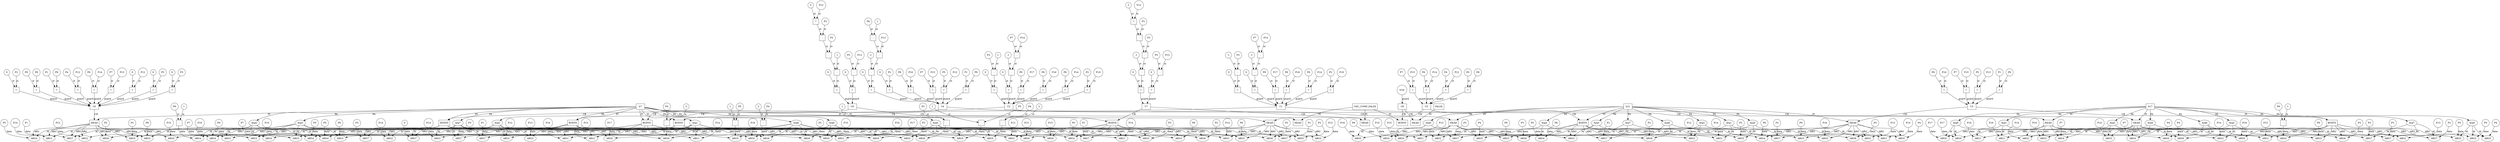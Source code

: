 // Horn Graph
digraph {
	"predicate_0" [label="h7"  nodeName="predicate_0" class=predicateName GNNNodeID=0 shape="box"]
	"predicateArgument_0" [label="Arg0"  nodeName="predicateArgument_0" class=predicateArgument GNNNodeID=1 shape="ellipse"]
		"predicate_0" -> "predicateArgument_0" [ label="PA"]
	"predicateArgument_1" [label="Arg1"  nodeName="predicateArgument_1" class=predicateArgument GNNNodeID=2 shape="ellipse"]
		"predicate_0" -> "predicateArgument_1" [ label="PA"]
	"predicateArgument_2" [label="Arg2"  nodeName="predicateArgument_2" class=predicateArgument GNNNodeID=3 shape="ellipse"]
		"predicate_0" -> "predicateArgument_2" [ label="PA"]
	"predicateArgument_3" [label="Arg3"  nodeName="predicateArgument_3" class=predicateArgument GNNNodeID=4 shape="ellipse"]
		"predicate_0" -> "predicateArgument_3" [ label="PA"]
	"predicateArgument_4" [label="Arg4"  nodeName="predicateArgument_4" class=predicateArgument GNNNodeID=5 shape="ellipse"]
		"predicate_0" -> "predicateArgument_4" [ label="PA"]
	"predicateArgument_5" [label="Arg5"  nodeName="predicateArgument_5" class=predicateArgument GNNNodeID=6 shape="ellipse"]
		"predicate_0" -> "predicateArgument_5" [ label="PA"]
	"predicateArgument_6" [label="Arg6"  nodeName="predicateArgument_6" class=predicateArgument GNNNodeID=7 shape="ellipse"]
		"predicate_0" -> "predicateArgument_6" [ label="PA"]
	"predicateArgument_7" [label="Arg7"  nodeName="predicateArgument_7" class=predicateArgument GNNNodeID=8 shape="ellipse"]
		"predicate_0" -> "predicateArgument_7" [ label="PA"]
	"predicate_1" [label="h17"  nodeName="predicate_1" class=predicateName GNNNodeID=9 shape="box"]
	"predicateArgument_8" [label="Arg0"  nodeName="predicateArgument_8" class=predicateArgument GNNNodeID=10 shape="ellipse"]
		"predicate_1" -> "predicateArgument_8" [ label="PA"]
	"predicateArgument_9" [label="Arg1"  nodeName="predicateArgument_9" class=predicateArgument GNNNodeID=11 shape="ellipse"]
		"predicate_1" -> "predicateArgument_9" [ label="PA"]
	"predicateArgument_10" [label="Arg2"  nodeName="predicateArgument_10" class=predicateArgument GNNNodeID=12 shape="ellipse"]
		"predicate_1" -> "predicateArgument_10" [ label="PA"]
	"predicateArgument_11" [label="Arg3"  nodeName="predicateArgument_11" class=predicateArgument GNNNodeID=13 shape="ellipse"]
		"predicate_1" -> "predicateArgument_11" [ label="PA"]
	"predicateArgument_12" [label="Arg4"  nodeName="predicateArgument_12" class=predicateArgument GNNNodeID=14 shape="ellipse"]
		"predicate_1" -> "predicateArgument_12" [ label="PA"]
	"predicateArgument_13" [label="Arg5"  nodeName="predicateArgument_13" class=predicateArgument GNNNodeID=15 shape="ellipse"]
		"predicate_1" -> "predicateArgument_13" [ label="PA"]
	"predicateArgument_14" [label="Arg6"  nodeName="predicateArgument_14" class=predicateArgument GNNNodeID=16 shape="ellipse"]
		"predicate_1" -> "predicateArgument_14" [ label="PA"]
	"predicateArgument_15" [label="Arg7"  nodeName="predicateArgument_15" class=predicateArgument GNNNodeID=17 shape="ellipse"]
		"predicate_1" -> "predicateArgument_15" [ label="PA"]
	"predicate_2" [label="h21"  nodeName="predicate_2" class=predicateName GNNNodeID=18 shape="box"]
	"predicateArgument_16" [label="Arg0"  nodeName="predicateArgument_16" class=predicateArgument GNNNodeID=19 shape="ellipse"]
		"predicate_2" -> "predicateArgument_16" [ label="PA"]
	"predicateArgument_17" [label="Arg1"  nodeName="predicateArgument_17" class=predicateArgument GNNNodeID=20 shape="ellipse"]
		"predicate_2" -> "predicateArgument_17" [ label="PA"]
	"predicateArgument_18" [label="Arg2"  nodeName="predicateArgument_18" class=predicateArgument GNNNodeID=21 shape="ellipse"]
		"predicate_2" -> "predicateArgument_18" [ label="PA"]
	"predicateArgument_19" [label="Arg3"  nodeName="predicateArgument_19" class=predicateArgument GNNNodeID=22 shape="ellipse"]
		"predicate_2" -> "predicateArgument_19" [ label="PA"]
	"predicateArgument_20" [label="Arg4"  nodeName="predicateArgument_20" class=predicateArgument GNNNodeID=23 shape="ellipse"]
		"predicate_2" -> "predicateArgument_20" [ label="PA"]
	"predicateArgument_21" [label="Arg5"  nodeName="predicateArgument_21" class=predicateArgument GNNNodeID=24 shape="ellipse"]
		"predicate_2" -> "predicateArgument_21" [ label="PA"]
	"predicateArgument_22" [label="Arg6"  nodeName="predicateArgument_22" class=predicateArgument GNNNodeID=25 shape="ellipse"]
		"predicate_2" -> "predicateArgument_22" [ label="PA"]
	"predicateArgument_23" [label="Arg7"  nodeName="predicateArgument_23" class=predicateArgument GNNNodeID=26 shape="ellipse"]
		"predicate_2" -> "predicateArgument_23" [ label="PA"]
	"predicate_3" [label="CHC_COMP_FALSE"  nodeName="predicate_3" class=predicateName GNNNodeID=27 shape="box"]
	"predicate_4" [label="FALSE"  nodeName="predicate_4" class=predicateName GNNNodeID=28 shape="box"]
	"clause_0" [label="C0"  nodeName="clause_0" class=clause GNNNodeID=29 shape="box"]
	">=_30" [label="="  nodeName=">=_30" class=operator GNNNodeID=30 shape="square"]
		">=_30" -> "clause_0" [ label="guard"]
	"0_31" [label="0"  nodeName="0_31" class=constant GNNNodeID=31 shape="circle"]
		"0_31" -> ">=_30" [ label="st"]
	"P12_32" [label="P12"  nodeName="P12_32" class=symbolicConstant GNNNodeID=32 shape="circle"]
		"P12_32" -> ">=_30" [ label="st"]
	"=_33" [label="="  nodeName="=_33" class=operator GNNNodeID=33 shape="square"]
		"=_33" -> "clause_0" [ label="guard"]
	"0_34" [label="0"  nodeName="0_34" class=constant GNNNodeID=34 shape="circle"]
		"0_34" -> "=_33" [ label="st"]
	"P5_35" [label="P5"  nodeName="P5_35" class=symbolicConstant GNNNodeID=35 shape="circle"]
		"P5_35" -> "=_33" [ label="st"]
	"=_36" [label="="  nodeName="=_36" class=operator GNNNodeID=36 shape="square"]
		"=_36" -> "clause_0" [ label="guard"]
	"0_37" [label="0"  nodeName="0_37" class=constant GNNNodeID=37 shape="circle"]
		"0_37" -> "=_36" [ label="st"]
	"P3_38" [label="P3"  nodeName="P3_38" class=symbolicConstant GNNNodeID=38 shape="circle"]
		"P3_38" -> "=_36" [ label="st"]
	"=_39" [label="="  nodeName="=_39" class=operator GNNNodeID=39 shape="square"]
		"=_39" -> "clause_0" [ label="guard"]
	"0_40" [label="0"  nodeName="0_40" class=constant GNNNodeID=40 shape="circle"]
		"0_40" -> "=_39" [ label="st"]
	"P2_41" [label="P2"  nodeName="P2_41" class=symbolicConstant GNNNodeID=41 shape="circle"]
		"P2_41" -> "=_39" [ label="st"]
	"=_42" [label="="  nodeName="=_42" class=operator GNNNodeID=42 shape="square"]
		"=_42" -> "clause_0" [ label="guard"]
	"P0_43" [label="P0"  nodeName="P0_43" class=symbolicConstant GNNNodeID=43 shape="circle"]
		"P0_43" -> "=_42" [ label="st"]
	"P8_44" [label="P8"  nodeName="P8_44" class=symbolicConstant GNNNodeID=44 shape="circle"]
		"P8_44" -> "=_42" [ label="st"]
	"=_45" [label="="  nodeName="=_45" class=operator GNNNodeID=45 shape="square"]
		"=_45" -> "clause_0" [ label="guard"]
	"P1_46" [label="P1"  nodeName="P1_46" class=symbolicConstant GNNNodeID=46 shape="circle"]
		"P1_46" -> "=_45" [ label="st"]
	"P9_47" [label="P9"  nodeName="P9_47" class=symbolicConstant GNNNodeID=47 shape="circle"]
		"P9_47" -> "=_45" [ label="st"]
	"=_48" [label="="  nodeName="=_48" class=operator GNNNodeID=48 shape="square"]
		"=_48" -> "clause_0" [ label="guard"]
	"P4_49" [label="P4"  nodeName="P4_49" class=symbolicConstant GNNNodeID=49 shape="circle"]
		"P4_49" -> "=_48" [ label="st"]
	"P12_50" [label="P12"  nodeName="P12_50" class=symbolicConstant GNNNodeID=50 shape="circle"]
		"P12_50" -> "=_48" [ label="st"]
	"=_51" [label="="  nodeName="=_51" class=operator GNNNodeID=51 shape="square"]
		"=_51" -> "clause_0" [ label="guard"]
	"P6_52" [label="P6"  nodeName="P6_52" class=symbolicConstant GNNNodeID=52 shape="circle"]
		"P6_52" -> "=_51" [ label="st"]
	"P14_53" [label="P14"  nodeName="P14_53" class=symbolicConstant GNNNodeID=53 shape="circle"]
		"P14_53" -> "=_51" [ label="st"]
	"=_54" [label="="  nodeName="=_54" class=operator GNNNodeID=54 shape="square"]
		"=_54" -> "clause_0" [ label="guard"]
	"P7_55" [label="P7"  nodeName="P7_55" class=symbolicConstant GNNNodeID=55 shape="circle"]
		"P7_55" -> "=_54" [ label="st"]
	"P15_56" [label="P15"  nodeName="P15_56" class=symbolicConstant GNNNodeID=56 shape="circle"]
		"P15_56" -> "=_54" [ label="st"]
	"clauseHead_0" [label="HEAD"  nodeName="clauseHead_0" class=clauseHead GNNNodeID=57 shape="box"]
		"clause_0" -> "clauseHead_0" [ label="CH"]
		"predicate_0" -> "clauseHead_0" [ label="PI"]
	"clauseArgument_0" [label="ARG0"  nodeName="clauseArgument_0" class=clauseArg GNNNodeID=58 shape="ellipse"]
		"clauseHead_0" -> "clauseArgument_0" [ label="ARG"]
		"predicateArgument_0" -> "clauseArgument_0" [ label="AI"]
	"P15_59" [label="P15"  nodeName="P15_59" class=symbolicConstant GNNNodeID=59 shape="circle"]
		"P15_59" -> "clauseArgument_0" [ label="data"]
	"clauseArgument_1" [label="ARG1"  nodeName="clauseArgument_1" class=clauseArg GNNNodeID=60 shape="ellipse"]
		"clauseHead_0" -> "clauseArgument_1" [ label="ARG"]
		"predicateArgument_1" -> "clauseArgument_1" [ label="AI"]
	"P14_61" [label="P14"  nodeName="P14_61" class=symbolicConstant GNNNodeID=61 shape="circle"]
		"P14_61" -> "clauseArgument_1" [ label="data"]
	"clauseArgument_2" [label="ARG2"  nodeName="clauseArgument_2" class=clauseArg GNNNodeID=62 shape="ellipse"]
		"clauseHead_0" -> "clauseArgument_2" [ label="ARG"]
		"predicateArgument_2" -> "clauseArgument_2" [ label="AI"]
	"P12_63" [label="P12"  nodeName="P12_63" class=symbolicConstant GNNNodeID=63 shape="circle"]
		"P12_63" -> "clauseArgument_2" [ label="data"]
	"clauseArgument_3" [label="ARG3"  nodeName="clauseArgument_3" class=clauseArg GNNNodeID=64 shape="ellipse"]
		"clauseHead_0" -> "clauseArgument_3" [ label="ARG"]
		"predicateArgument_3" -> "clauseArgument_3" [ label="AI"]
	"P8_65" [label="P8"  nodeName="P8_65" class=symbolicConstant GNNNodeID=65 shape="circle"]
		"P8_65" -> "clauseArgument_3" [ label="data"]
	"clauseArgument_4" [label="ARG4"  nodeName="clauseArgument_4" class=clauseArg GNNNodeID=66 shape="ellipse"]
		"clauseHead_0" -> "clauseArgument_4" [ label="ARG"]
		"predicateArgument_4" -> "clauseArgument_4" [ label="AI"]
	"P5_67" [label="P5"  nodeName="P5_67" class=symbolicConstant GNNNodeID=67 shape="circle"]
		"P5_67" -> "clauseArgument_4" [ label="data"]
	"clauseArgument_5" [label="ARG5"  nodeName="clauseArgument_5" class=clauseArg GNNNodeID=68 shape="ellipse"]
		"clauseHead_0" -> "clauseArgument_5" [ label="ARG"]
		"predicateArgument_5" -> "clauseArgument_5" [ label="AI"]
	"P3_69" [label="P3"  nodeName="P3_69" class=symbolicConstant GNNNodeID=69 shape="circle"]
		"P3_69" -> "clauseArgument_5" [ label="data"]
	"clauseArgument_6" [label="ARG6"  nodeName="clauseArgument_6" class=clauseArg GNNNodeID=70 shape="ellipse"]
		"clauseHead_0" -> "clauseArgument_6" [ label="ARG"]
		"predicateArgument_6" -> "clauseArgument_6" [ label="AI"]
	"P2_71" [label="P2"  nodeName="P2_71" class=symbolicConstant GNNNodeID=71 shape="circle"]
		"P2_71" -> "clauseArgument_6" [ label="data"]
	"clauseArgument_7" [label="ARG7"  nodeName="clauseArgument_7" class=clauseArg GNNNodeID=72 shape="ellipse"]
		"clauseHead_0" -> "clauseArgument_7" [ label="ARG"]
		"predicateArgument_7" -> "clauseArgument_7" [ label="AI"]
	"P1_73" [label="P1"  nodeName="P1_73" class=symbolicConstant GNNNodeID=73 shape="circle"]
		"P1_73" -> "clauseArgument_7" [ label="data"]
	"clause_1" [label="C1"  nodeName="clause_1" class=clause GNNNodeID=74 shape="box"]
	">=_75" [label="="  nodeName=">=_75" class=operator GNNNodeID=75 shape="square"]
		">=_75" -> "clause_1" [ label="guard"]
	"0_76" [label="0"  nodeName="0_76" class=constant GNNNodeID=76 shape="circle"]
		"0_76" -> ">=_75" [ label="st"]
	"-_77" [label="-"  nodeName="-_77" class=operator GNNNodeID=77 shape="square"]
		"-_77" -> ">=_75" [ label="st"]
	"-1_78" [label="-1"  nodeName="-1_78" class=constant GNNNodeID=78 shape="circle"]
		"-1_78" -> "-_77" [ label="st"]
	"P3_79" [label="P3"  nodeName="P3_79" class=symbolicConstant GNNNodeID=79 shape="circle"]
		"P3_79" -> "-_77" [ label="st"]
	">=_80" [label="="  nodeName=">=_80" class=operator GNNNodeID=80 shape="square"]
		">=_80" -> "clause_1" [ label="guard"]
	"0_81" [label="0"  nodeName="0_81" class=constant GNNNodeID=81 shape="circle"]
		"0_81" -> ">=_80" [ label="st"]
	"-_82" [label="-"  nodeName="-_82" class=operator GNNNodeID=82 shape="square"]
		"-_82" -> ">=_80" [ label="st"]
	"-1_83" [label="-1"  nodeName="-1_83" class=constant GNNNodeID=83 shape="circle"]
		"-1_83" -> "-_82" [ label="st"]
	"-_84" [label="-"  nodeName="-_84" class=operator GNNNodeID=84 shape="square"]
		"-_84" -> "-_82" [ label="st"]
	"P7_85" [label="P7"  nodeName="P7_85" class=symbolicConstant GNNNodeID=85 shape="circle"]
		"P7_85" -> "-_84" [ label="st"]
	"P14_86" [label="P14"  nodeName="P14_86" class=symbolicConstant GNNNodeID=86 shape="circle"]
		"P14_86" -> "-_84" [ label="st"]
	"=_87" [label="="  nodeName="=_87" class=operator GNNNodeID=87 shape="square"]
		"=_87" -> "clause_1" [ label="guard"]
	"P9_88" [label="P9"  nodeName="P9_88" class=symbolicConstant GNNNodeID=88 shape="circle"]
		"P9_88" -> "=_87" [ label="st"]
	"P17_89" [label="P17"  nodeName="P17_89" class=symbolicConstant GNNNodeID=89 shape="circle"]
		"P17_89" -> "=_87" [ label="st"]
	"=_90" [label="="  nodeName="=_90" class=operator GNNNodeID=90 shape="square"]
		"=_90" -> "clause_1" [ label="guard"]
	"P8_91" [label="P8"  nodeName="P8_91" class=symbolicConstant GNNNodeID=91 shape="circle"]
		"P8_91" -> "=_90" [ label="st"]
	"P16_92" [label="P16"  nodeName="P16_92" class=symbolicConstant GNNNodeID=92 shape="circle"]
		"P16_92" -> "=_90" [ label="st"]
	"=_93" [label="="  nodeName="=_93" class=operator GNNNodeID=93 shape="square"]
		"=_93" -> "clause_1" [ label="guard"]
	"P6_94" [label="P6"  nodeName="P6_94" class=symbolicConstant GNNNodeID=94 shape="circle"]
		"P6_94" -> "=_93" [ label="st"]
	"P14_95" [label="P14"  nodeName="P14_95" class=symbolicConstant GNNNodeID=95 shape="circle"]
		"P14_95" -> "=_93" [ label="st"]
	"=_96" [label="="  nodeName="=_96" class=operator GNNNodeID=96 shape="square"]
		"=_96" -> "clause_1" [ label="guard"]
	"P2_97" [label="P2"  nodeName="P2_97" class=symbolicConstant GNNNodeID=97 shape="circle"]
		"P2_97" -> "=_96" [ label="st"]
	"P10_98" [label="P10"  nodeName="P10_98" class=symbolicConstant GNNNodeID=98 shape="circle"]
		"P10_98" -> "=_96" [ label="st"]
	"clauseHead_1" [label="HEAD"  nodeName="clauseHead_1" class=clauseHead GNNNodeID=99 shape="box"]
		"clause_1" -> "clauseHead_1" [ label="CH"]
		"predicate_1" -> "clauseHead_1" [ label="PI"]
	"clauseArgument_8" [label="ARG0"  nodeName="clauseArgument_8" class=clauseArg GNNNodeID=100 shape="ellipse"]
		"clauseHead_1" -> "clauseArgument_8" [ label="ARG"]
		"predicateArgument_8" -> "clauseArgument_8" [ label="AI"]
	"P17_101" [label="P17"  nodeName="P17_101" class=symbolicConstant GNNNodeID=101 shape="circle"]
		"P17_101" -> "clauseArgument_8" [ label="data"]
	"clauseArgument_9" [label="ARG1"  nodeName="clauseArgument_9" class=clauseArg GNNNodeID=102 shape="ellipse"]
		"clauseHead_1" -> "clauseArgument_9" [ label="ARG"]
		"predicateArgument_9" -> "clauseArgument_9" [ label="AI"]
	"P16_103" [label="P16"  nodeName="P16_103" class=symbolicConstant GNNNodeID=103 shape="circle"]
		"P16_103" -> "clauseArgument_9" [ label="data"]
	"clauseArgument_10" [label="ARG2"  nodeName="clauseArgument_10" class=clauseArg GNNNodeID=104 shape="ellipse"]
		"clauseHead_1" -> "clauseArgument_10" [ label="ARG"]
		"predicateArgument_10" -> "clauseArgument_10" [ label="AI"]
	"P14_105" [label="P14"  nodeName="P14_105" class=symbolicConstant GNNNodeID=105 shape="circle"]
		"P14_105" -> "clauseArgument_10" [ label="data"]
	"clauseArgument_11" [label="ARG3"  nodeName="clauseArgument_11" class=clauseArg GNNNodeID=106 shape="ellipse"]
		"clauseHead_1" -> "clauseArgument_11" [ label="ARG"]
		"predicateArgument_11" -> "clauseArgument_11" [ label="AI"]
	"P10_107" [label="P10"  nodeName="P10_107" class=symbolicConstant GNNNodeID=107 shape="circle"]
		"P10_107" -> "clauseArgument_11" [ label="data"]
	"clauseArgument_12" [label="ARG4"  nodeName="clauseArgument_12" class=clauseArg GNNNodeID=108 shape="ellipse"]
		"clauseHead_1" -> "clauseArgument_12" [ label="ARG"]
		"predicateArgument_12" -> "clauseArgument_12" [ label="AI"]
	"P7_109" [label="P7"  nodeName="P7_109" class=symbolicConstant GNNNodeID=109 shape="circle"]
		"P7_109" -> "clauseArgument_12" [ label="data"]
	"clauseArgument_13" [label="ARG5"  nodeName="clauseArgument_13" class=clauseArg GNNNodeID=110 shape="ellipse"]
		"clauseHead_1" -> "clauseArgument_13" [ label="ARG"]
		"predicateArgument_13" -> "clauseArgument_13" [ label="AI"]
	"P5_111" [label="P5"  nodeName="P5_111" class=symbolicConstant GNNNodeID=111 shape="circle"]
		"P5_111" -> "clauseArgument_13" [ label="data"]
	"clauseArgument_14" [label="ARG6"  nodeName="clauseArgument_14" class=clauseArg GNNNodeID=112 shape="ellipse"]
		"clauseHead_1" -> "clauseArgument_14" [ label="ARG"]
		"predicateArgument_14" -> "clauseArgument_14" [ label="AI"]
	"P4_113" [label="P4"  nodeName="P4_113" class=symbolicConstant GNNNodeID=113 shape="circle"]
		"P4_113" -> "clauseArgument_14" [ label="data"]
	"clauseArgument_15" [label="ARG7"  nodeName="clauseArgument_15" class=clauseArg GNNNodeID=114 shape="ellipse"]
		"clauseHead_1" -> "clauseArgument_15" [ label="ARG"]
		"predicateArgument_15" -> "clauseArgument_15" [ label="AI"]
	"P3_115" [label="P3"  nodeName="P3_115" class=symbolicConstant GNNNodeID=115 shape="circle"]
		"P3_115" -> "clauseArgument_15" [ label="data"]
	"clauseBody_0" [label="BODY0"  nodeName="clauseBody_0" class=clauseBody GNNNodeID=116 shape="box"]
		"clause_1" -> "clauseBody_0" [ label="CB"]
		"predicate_0" -> "clauseBody_0" [ label="PI"]
	"clauseArgument_16" [label="ARG0"  nodeName="clauseArgument_16" class=clauseArg GNNNodeID=117 shape="ellipse"]
		"clauseBody_0" -> "clauseArgument_16" [ label="ARG"]
		"predicateArgument_0" -> "clauseArgument_16" [ label="AI"]
	"P17_118" [label="P17"  nodeName="P17_118" class=symbolicConstant GNNNodeID=118 shape="circle"]
		"P17_118" -> "clauseArgument_16" [ label="data"]
	"clauseArgument_17" [label="ARG1"  nodeName="clauseArgument_17" class=clauseArg GNNNodeID=119 shape="ellipse"]
		"clauseBody_0" -> "clauseArgument_17" [ label="ARG"]
		"predicateArgument_1" -> "clauseArgument_17" [ label="AI"]
	"P16_120" [label="P16"  nodeName="P16_120" class=symbolicConstant GNNNodeID=120 shape="circle"]
		"P16_120" -> "clauseArgument_17" [ label="data"]
	"clauseArgument_18" [label="ARG2"  nodeName="clauseArgument_18" class=clauseArg GNNNodeID=121 shape="ellipse"]
		"clauseBody_0" -> "clauseArgument_18" [ label="ARG"]
		"predicateArgument_2" -> "clauseArgument_18" [ label="AI"]
	"P14_122" [label="P14"  nodeName="P14_122" class=symbolicConstant GNNNodeID=122 shape="circle"]
		"P14_122" -> "clauseArgument_18" [ label="data"]
	"clauseArgument_19" [label="ARG3"  nodeName="clauseArgument_19" class=clauseArg GNNNodeID=123 shape="ellipse"]
		"clauseBody_0" -> "clauseArgument_19" [ label="ARG"]
		"predicateArgument_3" -> "clauseArgument_19" [ label="AI"]
	"P10_124" [label="P10"  nodeName="P10_124" class=symbolicConstant GNNNodeID=124 shape="circle"]
		"P10_124" -> "clauseArgument_19" [ label="data"]
	"clauseArgument_20" [label="ARG4"  nodeName="clauseArgument_20" class=clauseArg GNNNodeID=125 shape="ellipse"]
		"clauseBody_0" -> "clauseArgument_20" [ label="ARG"]
		"predicateArgument_4" -> "clauseArgument_20" [ label="AI"]
	"P7_126" [label="P7"  nodeName="P7_126" class=symbolicConstant GNNNodeID=126 shape="circle"]
		"P7_126" -> "clauseArgument_20" [ label="data"]
	"clauseArgument_21" [label="ARG5"  nodeName="clauseArgument_21" class=clauseArg GNNNodeID=127 shape="ellipse"]
		"clauseBody_0" -> "clauseArgument_21" [ label="ARG"]
		"predicateArgument_5" -> "clauseArgument_21" [ label="AI"]
	"-_128" [label="-"  nodeName="-_128" class=operator GNNNodeID=128 shape="square"]
		"-_128" -> "clauseArgument_21" [ label="data"]
	"P5_129" [label="P5"  nodeName="P5_129" class=symbolicConstant GNNNodeID=129 shape="circle"]
		"P5_129" -> "-_128" [ label="st"]
	"1_130" [label="1"  nodeName="1_130" class=constant GNNNodeID=130 shape="circle"]
		"1_130" -> "-_128" [ label="st"]
	"clauseArgument_22" [label="ARG6"  nodeName="clauseArgument_22" class=clauseArg GNNNodeID=131 shape="ellipse"]
		"clauseBody_0" -> "clauseArgument_22" [ label="ARG"]
		"predicateArgument_6" -> "clauseArgument_22" [ label="AI"]
	"-_132" [label="-"  nodeName="-_132" class=operator GNNNodeID=132 shape="square"]
		"-_132" -> "clauseArgument_22" [ label="data"]
	"P4_133" [label="P4"  nodeName="P4_133" class=symbolicConstant GNNNodeID=133 shape="circle"]
		"P4_133" -> "-_132" [ label="st"]
	"2_134" [label="2"  nodeName="2_134" class=constant GNNNodeID=134 shape="circle"]
		"2_134" -> "-_132" [ label="st"]
	"clauseArgument_23" [label="ARG7"  nodeName="clauseArgument_23" class=clauseArg GNNNodeID=135 shape="ellipse"]
		"clauseBody_0" -> "clauseArgument_23" [ label="ARG"]
		"predicateArgument_7" -> "clauseArgument_23" [ label="AI"]
	"P3_136" [label="P3"  nodeName="P3_136" class=symbolicConstant GNNNodeID=136 shape="circle"]
		"P3_136" -> "clauseArgument_23" [ label="data"]
	"clause_2" [label="C2"  nodeName="clause_2" class=clause GNNNodeID=137 shape="box"]
	">=_138" [label="="  nodeName=">=_138" class=operator GNNNodeID=138 shape="square"]
		">=_138" -> "clause_2" [ label="guard"]
	"0_139" [label="0"  nodeName="0_139" class=constant GNNNodeID=139 shape="circle"]
		"0_139" -> ">=_138" [ label="st"]
	"-_140" [label="-"  nodeName="-_140" class=operator GNNNodeID=140 shape="square"]
		"-_140" -> ">=_138" [ label="st"]
	"P3_141" [label="P3"  nodeName="P3_141" class=symbolicConstant GNNNodeID=141 shape="circle"]
		"P3_141" -> "-_140" [ label="st"]
	"1_142" [label="1"  nodeName="1_142" class=constant GNNNodeID=142 shape="circle"]
		"1_142" -> "-_140" [ label="st"]
	">=_143" [label="="  nodeName=">=_143" class=operator GNNNodeID=143 shape="square"]
		">=_143" -> "clause_2" [ label="guard"]
	"0_144" [label="0"  nodeName="0_144" class=constant GNNNodeID=144 shape="circle"]
		"0_144" -> ">=_143" [ label="st"]
	"-_145" [label="-"  nodeName="-_145" class=operator GNNNodeID=145 shape="square"]
		"-_145" -> ">=_143" [ label="st"]
	"-1_146" [label="-1"  nodeName="-1_146" class=constant GNNNodeID=146 shape="circle"]
		"-1_146" -> "-_145" [ label="st"]
	"-_147" [label="-"  nodeName="-_147" class=operator GNNNodeID=147 shape="square"]
		"-_147" -> "-_145" [ label="st"]
	"P7_148" [label="P7"  nodeName="P7_148" class=symbolicConstant GNNNodeID=148 shape="circle"]
		"P7_148" -> "-_147" [ label="st"]
	"P14_149" [label="P14"  nodeName="P14_149" class=symbolicConstant GNNNodeID=149 shape="circle"]
		"P14_149" -> "-_147" [ label="st"]
	"=_150" [label="="  nodeName="=_150" class=operator GNNNodeID=150 shape="square"]
		"=_150" -> "clause_2" [ label="guard"]
	"P9_151" [label="P9"  nodeName="P9_151" class=symbolicConstant GNNNodeID=151 shape="circle"]
		"P9_151" -> "=_150" [ label="st"]
	"P17_152" [label="P17"  nodeName="P17_152" class=symbolicConstant GNNNodeID=152 shape="circle"]
		"P17_152" -> "=_150" [ label="st"]
	"=_153" [label="="  nodeName="=_153" class=operator GNNNodeID=153 shape="square"]
		"=_153" -> "clause_2" [ label="guard"]
	"P8_154" [label="P8"  nodeName="P8_154" class=symbolicConstant GNNNodeID=154 shape="circle"]
		"P8_154" -> "=_153" [ label="st"]
	"P16_155" [label="P16"  nodeName="P16_155" class=symbolicConstant GNNNodeID=155 shape="circle"]
		"P16_155" -> "=_153" [ label="st"]
	"=_156" [label="="  nodeName="=_156" class=operator GNNNodeID=156 shape="square"]
		"=_156" -> "clause_2" [ label="guard"]
	"P6_157" [label="P6"  nodeName="P6_157" class=symbolicConstant GNNNodeID=157 shape="circle"]
		"P6_157" -> "=_156" [ label="st"]
	"P14_158" [label="P14"  nodeName="P14_158" class=symbolicConstant GNNNodeID=158 shape="circle"]
		"P14_158" -> "=_156" [ label="st"]
	"=_159" [label="="  nodeName="=_159" class=operator GNNNodeID=159 shape="square"]
		"=_159" -> "clause_2" [ label="guard"]
	"P2_160" [label="P2"  nodeName="P2_160" class=symbolicConstant GNNNodeID=160 shape="circle"]
		"P2_160" -> "=_159" [ label="st"]
	"P10_161" [label="P10"  nodeName="P10_161" class=symbolicConstant GNNNodeID=161 shape="circle"]
		"P10_161" -> "=_159" [ label="st"]
	"clauseHead_2" [label="HEAD"  nodeName="clauseHead_2" class=clauseHead GNNNodeID=162 shape="box"]
		"clause_2" -> "clauseHead_2" [ label="CH"]
		"predicate_1" -> "clauseHead_2" [ label="PI"]
	"clauseArgument_24" [label="ARG0"  nodeName="clauseArgument_24" class=clauseArg GNNNodeID=163 shape="ellipse"]
		"clauseHead_2" -> "clauseArgument_24" [ label="ARG"]
		"predicateArgument_8" -> "clauseArgument_24" [ label="AI"]
	"P17_164" [label="P17"  nodeName="P17_164" class=symbolicConstant GNNNodeID=164 shape="circle"]
		"P17_164" -> "clauseArgument_24" [ label="data"]
	"clauseArgument_25" [label="ARG1"  nodeName="clauseArgument_25" class=clauseArg GNNNodeID=165 shape="ellipse"]
		"clauseHead_2" -> "clauseArgument_25" [ label="ARG"]
		"predicateArgument_9" -> "clauseArgument_25" [ label="AI"]
	"P16_166" [label="P16"  nodeName="P16_166" class=symbolicConstant GNNNodeID=166 shape="circle"]
		"P16_166" -> "clauseArgument_25" [ label="data"]
	"clauseArgument_26" [label="ARG2"  nodeName="clauseArgument_26" class=clauseArg GNNNodeID=167 shape="ellipse"]
		"clauseHead_2" -> "clauseArgument_26" [ label="ARG"]
		"predicateArgument_10" -> "clauseArgument_26" [ label="AI"]
	"P14_168" [label="P14"  nodeName="P14_168" class=symbolicConstant GNNNodeID=168 shape="circle"]
		"P14_168" -> "clauseArgument_26" [ label="data"]
	"clauseArgument_27" [label="ARG3"  nodeName="clauseArgument_27" class=clauseArg GNNNodeID=169 shape="ellipse"]
		"clauseHead_2" -> "clauseArgument_27" [ label="ARG"]
		"predicateArgument_11" -> "clauseArgument_27" [ label="AI"]
	"P10_170" [label="P10"  nodeName="P10_170" class=symbolicConstant GNNNodeID=170 shape="circle"]
		"P10_170" -> "clauseArgument_27" [ label="data"]
	"clauseArgument_28" [label="ARG4"  nodeName="clauseArgument_28" class=clauseArg GNNNodeID=171 shape="ellipse"]
		"clauseHead_2" -> "clauseArgument_28" [ label="ARG"]
		"predicateArgument_12" -> "clauseArgument_28" [ label="AI"]
	"P7_172" [label="P7"  nodeName="P7_172" class=symbolicConstant GNNNodeID=172 shape="circle"]
		"P7_172" -> "clauseArgument_28" [ label="data"]
	"clauseArgument_29" [label="ARG5"  nodeName="clauseArgument_29" class=clauseArg GNNNodeID=173 shape="ellipse"]
		"clauseHead_2" -> "clauseArgument_29" [ label="ARG"]
		"predicateArgument_13" -> "clauseArgument_29" [ label="AI"]
	"P5_174" [label="P5"  nodeName="P5_174" class=symbolicConstant GNNNodeID=174 shape="circle"]
		"P5_174" -> "clauseArgument_29" [ label="data"]
	"clauseArgument_30" [label="ARG6"  nodeName="clauseArgument_30" class=clauseArg GNNNodeID=175 shape="ellipse"]
		"clauseHead_2" -> "clauseArgument_30" [ label="ARG"]
		"predicateArgument_14" -> "clauseArgument_30" [ label="AI"]
	"P4_176" [label="P4"  nodeName="P4_176" class=symbolicConstant GNNNodeID=176 shape="circle"]
		"P4_176" -> "clauseArgument_30" [ label="data"]
	"clauseArgument_31" [label="ARG7"  nodeName="clauseArgument_31" class=clauseArg GNNNodeID=177 shape="ellipse"]
		"clauseHead_2" -> "clauseArgument_31" [ label="ARG"]
		"predicateArgument_15" -> "clauseArgument_31" [ label="AI"]
	"P3_178" [label="P3"  nodeName="P3_178" class=symbolicConstant GNNNodeID=178 shape="circle"]
		"P3_178" -> "clauseArgument_31" [ label="data"]
	"clauseBody_1" [label="BODY0"  nodeName="clauseBody_1" class=clauseBody GNNNodeID=179 shape="box"]
		"clause_2" -> "clauseBody_1" [ label="CB"]
		"predicate_0" -> "clauseBody_1" [ label="PI"]
	"clauseArgument_32" [label="ARG0"  nodeName="clauseArgument_32" class=clauseArg GNNNodeID=180 shape="ellipse"]
		"clauseBody_1" -> "clauseArgument_32" [ label="ARG"]
		"predicateArgument_0" -> "clauseArgument_32" [ label="AI"]
	"P17_181" [label="P17"  nodeName="P17_181" class=symbolicConstant GNNNodeID=181 shape="circle"]
		"P17_181" -> "clauseArgument_32" [ label="data"]
	"clauseArgument_33" [label="ARG1"  nodeName="clauseArgument_33" class=clauseArg GNNNodeID=182 shape="ellipse"]
		"clauseBody_1" -> "clauseArgument_33" [ label="ARG"]
		"predicateArgument_1" -> "clauseArgument_33" [ label="AI"]
	"P16_183" [label="P16"  nodeName="P16_183" class=symbolicConstant GNNNodeID=183 shape="circle"]
		"P16_183" -> "clauseArgument_33" [ label="data"]
	"clauseArgument_34" [label="ARG2"  nodeName="clauseArgument_34" class=clauseArg GNNNodeID=184 shape="ellipse"]
		"clauseBody_1" -> "clauseArgument_34" [ label="ARG"]
		"predicateArgument_2" -> "clauseArgument_34" [ label="AI"]
	"P14_185" [label="P14"  nodeName="P14_185" class=symbolicConstant GNNNodeID=185 shape="circle"]
		"P14_185" -> "clauseArgument_34" [ label="data"]
	"clauseArgument_35" [label="ARG3"  nodeName="clauseArgument_35" class=clauseArg GNNNodeID=186 shape="ellipse"]
		"clauseBody_1" -> "clauseArgument_35" [ label="ARG"]
		"predicateArgument_3" -> "clauseArgument_35" [ label="AI"]
	"P10_187" [label="P10"  nodeName="P10_187" class=symbolicConstant GNNNodeID=187 shape="circle"]
		"P10_187" -> "clauseArgument_35" [ label="data"]
	"clauseArgument_36" [label="ARG4"  nodeName="clauseArgument_36" class=clauseArg GNNNodeID=188 shape="ellipse"]
		"clauseBody_1" -> "clauseArgument_36" [ label="ARG"]
		"predicateArgument_4" -> "clauseArgument_36" [ label="AI"]
	"P7_189" [label="P7"  nodeName="P7_189" class=symbolicConstant GNNNodeID=189 shape="circle"]
		"P7_189" -> "clauseArgument_36" [ label="data"]
	"clauseArgument_37" [label="ARG5"  nodeName="clauseArgument_37" class=clauseArg GNNNodeID=190 shape="ellipse"]
		"clauseBody_1" -> "clauseArgument_37" [ label="ARG"]
		"predicateArgument_5" -> "clauseArgument_37" [ label="AI"]
	"-_191" [label="-"  nodeName="-_191" class=operator GNNNodeID=191 shape="square"]
		"-_191" -> "clauseArgument_37" [ label="data"]
	"P5_192" [label="P5"  nodeName="P5_192" class=symbolicConstant GNNNodeID=192 shape="circle"]
		"P5_192" -> "-_191" [ label="st"]
	"1_193" [label="1"  nodeName="1_193" class=constant GNNNodeID=193 shape="circle"]
		"1_193" -> "-_191" [ label="st"]
	"clauseArgument_38" [label="ARG6"  nodeName="clauseArgument_38" class=clauseArg GNNNodeID=194 shape="ellipse"]
		"clauseBody_1" -> "clauseArgument_38" [ label="ARG"]
		"predicateArgument_6" -> "clauseArgument_38" [ label="AI"]
	"-_195" [label="-"  nodeName="-_195" class=operator GNNNodeID=195 shape="square"]
		"-_195" -> "clauseArgument_38" [ label="data"]
	"P4_196" [label="P4"  nodeName="P4_196" class=symbolicConstant GNNNodeID=196 shape="circle"]
		"P4_196" -> "-_195" [ label="st"]
	"2_197" [label="2"  nodeName="2_197" class=constant GNNNodeID=197 shape="circle"]
		"2_197" -> "-_195" [ label="st"]
	"clauseArgument_39" [label="ARG7"  nodeName="clauseArgument_39" class=clauseArg GNNNodeID=198 shape="ellipse"]
		"clauseBody_1" -> "clauseArgument_39" [ label="ARG"]
		"predicateArgument_7" -> "clauseArgument_39" [ label="AI"]
	"P3_199" [label="P3"  nodeName="P3_199" class=symbolicConstant GNNNodeID=199 shape="circle"]
		"P3_199" -> "clauseArgument_39" [ label="data"]
	"clause_3" [label="C3"  nodeName="clause_3" class=clause GNNNodeID=200 shape="box"]
	"=_201" [label="="  nodeName="=_201" class=operator GNNNodeID=201 shape="square"]
		"=_201" -> "clause_3" [ label="guard"]
	"P8_202" [label="P8"  nodeName="P8_202" class=symbolicConstant GNNNodeID=202 shape="circle"]
		"P8_202" -> "=_201" [ label="st"]
	"P16_203" [label="P16"  nodeName="P16_203" class=symbolicConstant GNNNodeID=203 shape="circle"]
		"P16_203" -> "=_201" [ label="st"]
	"=_204" [label="="  nodeName="=_204" class=operator GNNNodeID=204 shape="square"]
		"=_204" -> "clause_3" [ label="guard"]
	"P7_205" [label="P7"  nodeName="P7_205" class=symbolicConstant GNNNodeID=205 shape="circle"]
		"P7_205" -> "=_204" [ label="st"]
	"P15_206" [label="P15"  nodeName="P15_206" class=symbolicConstant GNNNodeID=206 shape="circle"]
		"P15_206" -> "=_204" [ label="st"]
	"=_207" [label="="  nodeName="=_207" class=operator GNNNodeID=207 shape="square"]
		"=_207" -> "clause_3" [ label="guard"]
	"P5_208" [label="P5"  nodeName="P5_208" class=symbolicConstant GNNNodeID=208 shape="circle"]
		"P5_208" -> "=_207" [ label="st"]
	"P13_209" [label="P13"  nodeName="P13_209" class=symbolicConstant GNNNodeID=209 shape="circle"]
		"P13_209" -> "=_207" [ label="st"]
	"=_210" [label="="  nodeName="=_210" class=operator GNNNodeID=210 shape="square"]
		"=_210" -> "clause_3" [ label="guard"]
	"P1_211" [label="P1"  nodeName="P1_211" class=symbolicConstant GNNNodeID=211 shape="circle"]
		"P1_211" -> "=_210" [ label="st"]
	"P9_212" [label="P9"  nodeName="P9_212" class=symbolicConstant GNNNodeID=212 shape="circle"]
		"P9_212" -> "=_210" [ label="st"]
	"clauseHead_3" [label="HEAD"  nodeName="clauseHead_3" class=clauseHead GNNNodeID=213 shape="box"]
		"clause_3" -> "clauseHead_3" [ label="CH"]
		"predicate_2" -> "clauseHead_3" [ label="PI"]
	"clauseArgument_40" [label="ARG0"  nodeName="clauseArgument_40" class=clauseArg GNNNodeID=214 shape="ellipse"]
		"clauseHead_3" -> "clauseArgument_40" [ label="ARG"]
		"predicateArgument_16" -> "clauseArgument_40" [ label="AI"]
	"P16_215" [label="P16"  nodeName="P16_215" class=symbolicConstant GNNNodeID=215 shape="circle"]
		"P16_215" -> "clauseArgument_40" [ label="data"]
	"clauseArgument_41" [label="ARG1"  nodeName="clauseArgument_41" class=clauseArg GNNNodeID=216 shape="ellipse"]
		"clauseHead_3" -> "clauseArgument_41" [ label="ARG"]
		"predicateArgument_17" -> "clauseArgument_41" [ label="AI"]
	"P15_217" [label="P15"  nodeName="P15_217" class=symbolicConstant GNNNodeID=217 shape="circle"]
		"P15_217" -> "clauseArgument_41" [ label="data"]
	"clauseArgument_42" [label="ARG2"  nodeName="clauseArgument_42" class=clauseArg GNNNodeID=218 shape="ellipse"]
		"clauseHead_3" -> "clauseArgument_42" [ label="ARG"]
		"predicateArgument_18" -> "clauseArgument_42" [ label="AI"]
	"P13_219" [label="P13"  nodeName="P13_219" class=symbolicConstant GNNNodeID=219 shape="circle"]
		"P13_219" -> "clauseArgument_42" [ label="data"]
	"clauseArgument_43" [label="ARG3"  nodeName="clauseArgument_43" class=clauseArg GNNNodeID=220 shape="ellipse"]
		"clauseHead_3" -> "clauseArgument_43" [ label="ARG"]
		"predicateArgument_19" -> "clauseArgument_43" [ label="AI"]
	"P9_221" [label="P9"  nodeName="P9_221" class=symbolicConstant GNNNodeID=221 shape="circle"]
		"P9_221" -> "clauseArgument_43" [ label="data"]
	"clauseArgument_44" [label="ARG4"  nodeName="clauseArgument_44" class=clauseArg GNNNodeID=222 shape="ellipse"]
		"clauseHead_3" -> "clauseArgument_44" [ label="ARG"]
		"predicateArgument_20" -> "clauseArgument_44" [ label="AI"]
	"P6_223" [label="P6"  nodeName="P6_223" class=symbolicConstant GNNNodeID=223 shape="circle"]
		"P6_223" -> "clauseArgument_44" [ label="data"]
	"clauseArgument_45" [label="ARG5"  nodeName="clauseArgument_45" class=clauseArg GNNNodeID=224 shape="ellipse"]
		"clauseHead_3" -> "clauseArgument_45" [ label="ARG"]
		"predicateArgument_21" -> "clauseArgument_45" [ label="AI"]
	"P4_225" [label="P4"  nodeName="P4_225" class=symbolicConstant GNNNodeID=225 shape="circle"]
		"P4_225" -> "clauseArgument_45" [ label="data"]
	"clauseArgument_46" [label="ARG6"  nodeName="clauseArgument_46" class=clauseArg GNNNodeID=226 shape="ellipse"]
		"clauseHead_3" -> "clauseArgument_46" [ label="ARG"]
		"predicateArgument_22" -> "clauseArgument_46" [ label="AI"]
	"P3_227" [label="P3"  nodeName="P3_227" class=symbolicConstant GNNNodeID=227 shape="circle"]
		"P3_227" -> "clauseArgument_46" [ label="data"]
	"clauseArgument_47" [label="ARG7"  nodeName="clauseArgument_47" class=clauseArg GNNNodeID=228 shape="ellipse"]
		"clauseHead_3" -> "clauseArgument_47" [ label="ARG"]
		"predicateArgument_23" -> "clauseArgument_47" [ label="AI"]
	"P2_229" [label="P2"  nodeName="P2_229" class=symbolicConstant GNNNodeID=229 shape="circle"]
		"P2_229" -> "clauseArgument_47" [ label="data"]
	"clauseBody_2" [label="BODY0"  nodeName="clauseBody_2" class=clauseBody GNNNodeID=230 shape="box"]
		"clause_3" -> "clauseBody_2" [ label="CB"]
		"predicate_1" -> "clauseBody_2" [ label="PI"]
	"clauseArgument_48" [label="ARG0"  nodeName="clauseArgument_48" class=clauseArg GNNNodeID=231 shape="ellipse"]
		"clauseBody_2" -> "clauseArgument_48" [ label="ARG"]
		"predicateArgument_8" -> "clauseArgument_48" [ label="AI"]
	"P16_232" [label="P16"  nodeName="P16_232" class=symbolicConstant GNNNodeID=232 shape="circle"]
		"P16_232" -> "clauseArgument_48" [ label="data"]
	"clauseArgument_49" [label="ARG1"  nodeName="clauseArgument_49" class=clauseArg GNNNodeID=233 shape="ellipse"]
		"clauseBody_2" -> "clauseArgument_49" [ label="ARG"]
		"predicateArgument_9" -> "clauseArgument_49" [ label="AI"]
	"P15_234" [label="P15"  nodeName="P15_234" class=symbolicConstant GNNNodeID=234 shape="circle"]
		"P15_234" -> "clauseArgument_49" [ label="data"]
	"clauseArgument_50" [label="ARG2"  nodeName="clauseArgument_50" class=clauseArg GNNNodeID=235 shape="ellipse"]
		"clauseBody_2" -> "clauseArgument_50" [ label="ARG"]
		"predicateArgument_10" -> "clauseArgument_50" [ label="AI"]
	"P13_236" [label="P13"  nodeName="P13_236" class=symbolicConstant GNNNodeID=236 shape="circle"]
		"P13_236" -> "clauseArgument_50" [ label="data"]
	"clauseArgument_51" [label="ARG3"  nodeName="clauseArgument_51" class=clauseArg GNNNodeID=237 shape="ellipse"]
		"clauseBody_2" -> "clauseArgument_51" [ label="ARG"]
		"predicateArgument_11" -> "clauseArgument_51" [ label="AI"]
	"P9_238" [label="P9"  nodeName="P9_238" class=symbolicConstant GNNNodeID=238 shape="circle"]
		"P9_238" -> "clauseArgument_51" [ label="data"]
	"clauseArgument_52" [label="ARG4"  nodeName="clauseArgument_52" class=clauseArg GNNNodeID=239 shape="ellipse"]
		"clauseBody_2" -> "clauseArgument_52" [ label="ARG"]
		"predicateArgument_12" -> "clauseArgument_52" [ label="AI"]
	"-_240" [label="-"  nodeName="-_240" class=operator GNNNodeID=240 shape="square"]
		"-_240" -> "clauseArgument_52" [ label="data"]
	"P6_241" [label="P6"  nodeName="P6_241" class=symbolicConstant GNNNodeID=241 shape="circle"]
		"P6_241" -> "-_240" [ label="st"]
	"1_242" [label="1"  nodeName="1_242" class=constant GNNNodeID=242 shape="circle"]
		"1_242" -> "-_240" [ label="st"]
	"clauseArgument_53" [label="ARG5"  nodeName="clauseArgument_53" class=clauseArg GNNNodeID=243 shape="ellipse"]
		"clauseBody_2" -> "clauseArgument_53" [ label="ARG"]
		"predicateArgument_13" -> "clauseArgument_53" [ label="AI"]
	"P4_244" [label="P4"  nodeName="P4_244" class=symbolicConstant GNNNodeID=244 shape="circle"]
		"P4_244" -> "clauseArgument_53" [ label="data"]
	"clauseArgument_54" [label="ARG6"  nodeName="clauseArgument_54" class=clauseArg GNNNodeID=245 shape="ellipse"]
		"clauseBody_2" -> "clauseArgument_54" [ label="ARG"]
		"predicateArgument_14" -> "clauseArgument_54" [ label="AI"]
	"P3_246" [label="P3"  nodeName="P3_246" class=symbolicConstant GNNNodeID=246 shape="circle"]
		"P3_246" -> "clauseArgument_54" [ label="data"]
	"clauseArgument_55" [label="ARG7"  nodeName="clauseArgument_55" class=clauseArg GNNNodeID=247 shape="ellipse"]
		"clauseBody_2" -> "clauseArgument_55" [ label="ARG"]
		"predicateArgument_15" -> "clauseArgument_55" [ label="AI"]
	"P2_248" [label="P2"  nodeName="P2_248" class=symbolicConstant GNNNodeID=248 shape="circle"]
		"P2_248" -> "clauseArgument_55" [ label="data"]
	"clause_4" [label="C4"  nodeName="clause_4" class=clause GNNNodeID=249 shape="box"]
	">=_250" [label="="  nodeName=">=_250" class=operator GNNNodeID=250 shape="square"]
		">=_250" -> "clause_4" [ label="guard"]
	"0_251" [label="0"  nodeName="0_251" class=constant GNNNodeID=251 shape="circle"]
		"0_251" -> ">=_250" [ label="st"]
	"-_252" [label="-"  nodeName="-_252" class=operator GNNNodeID=252 shape="square"]
		"-_252" -> ">=_250" [ label="st"]
	"-1_253" [label="-1"  nodeName="-1_253" class=constant GNNNodeID=253 shape="circle"]
		"-1_253" -> "-_252" [ label="st"]
	"-_254" [label="-"  nodeName="-_254" class=operator GNNNodeID=254 shape="square"]
		"-_254" -> "-_252" [ label="st"]
	"-_255" [label="-"  nodeName="-_255" class=operator GNNNodeID=255 shape="square"]
		"-_255" -> "-_254" [ label="st"]
	"P6_256" [label="P6"  nodeName="P6_256" class=symbolicConstant GNNNodeID=256 shape="circle"]
		"P6_256" -> "-_255" [ label="st"]
	"1_257" [label="1"  nodeName="1_257" class=constant GNNNodeID=257 shape="circle"]
		"1_257" -> "-_255" [ label="st"]
	"P13_258" [label="P13"  nodeName="P13_258" class=symbolicConstant GNNNodeID=258 shape="circle"]
		"P13_258" -> "-_254" [ label="st"]
	"=_259" [label="="  nodeName="=_259" class=operator GNNNodeID=259 shape="square"]
		"=_259" -> "clause_4" [ label="guard"]
	"0_260" [label="0"  nodeName="0_260" class=constant GNNNodeID=260 shape="circle"]
		"0_260" -> "=_259" [ label="st"]
	"P2_261" [label="P2"  nodeName="P2_261" class=symbolicConstant GNNNodeID=261 shape="circle"]
		"P2_261" -> "=_259" [ label="st"]
	"=_262" [label="="  nodeName="=_262" class=operator GNNNodeID=262 shape="square"]
		"=_262" -> "clause_4" [ label="guard"]
	"P8_263" [label="P8"  nodeName="P8_263" class=symbolicConstant GNNNodeID=263 shape="circle"]
		"P8_263" -> "=_262" [ label="st"]
	"P16_264" [label="P16"  nodeName="P16_264" class=symbolicConstant GNNNodeID=264 shape="circle"]
		"P16_264" -> "=_262" [ label="st"]
	"=_265" [label="="  nodeName="=_265" class=operator GNNNodeID=265 shape="square"]
		"=_265" -> "clause_4" [ label="guard"]
	"P7_266" [label="P7"  nodeName="P7_266" class=symbolicConstant GNNNodeID=266 shape="circle"]
		"P7_266" -> "=_265" [ label="st"]
	"P15_267" [label="P15"  nodeName="P15_267" class=symbolicConstant GNNNodeID=267 shape="circle"]
		"P15_267" -> "=_265" [ label="st"]
	"=_268" [label="="  nodeName="=_268" class=operator GNNNodeID=268 shape="square"]
		"=_268" -> "clause_4" [ label="guard"]
	"P5_269" [label="P5"  nodeName="P5_269" class=symbolicConstant GNNNodeID=269 shape="circle"]
		"P5_269" -> "=_268" [ label="st"]
	"P13_270" [label="P13"  nodeName="P13_270" class=symbolicConstant GNNNodeID=270 shape="circle"]
		"P13_270" -> "=_268" [ label="st"]
	"=_271" [label="="  nodeName="=_271" class=operator GNNNodeID=271 shape="square"]
		"=_271" -> "clause_4" [ label="guard"]
	"P1_272" [label="P1"  nodeName="P1_272" class=symbolicConstant GNNNodeID=272 shape="circle"]
		"P1_272" -> "=_271" [ label="st"]
	"P9_273" [label="P9"  nodeName="P9_273" class=symbolicConstant GNNNodeID=273 shape="circle"]
		"P9_273" -> "=_271" [ label="st"]
	"clauseHead_4" [label="HEAD"  nodeName="clauseHead_4" class=clauseHead GNNNodeID=274 shape="box"]
		"clause_4" -> "clauseHead_4" [ label="CH"]
		"predicate_2" -> "clauseHead_4" [ label="PI"]
	"clauseArgument_56" [label="ARG0"  nodeName="clauseArgument_56" class=clauseArg GNNNodeID=275 shape="ellipse"]
		"clauseHead_4" -> "clauseArgument_56" [ label="ARG"]
		"predicateArgument_16" -> "clauseArgument_56" [ label="AI"]
	"P16_276" [label="P16"  nodeName="P16_276" class=symbolicConstant GNNNodeID=276 shape="circle"]
		"P16_276" -> "clauseArgument_56" [ label="data"]
	"clauseArgument_57" [label="ARG1"  nodeName="clauseArgument_57" class=clauseArg GNNNodeID=277 shape="ellipse"]
		"clauseHead_4" -> "clauseArgument_57" [ label="ARG"]
		"predicateArgument_17" -> "clauseArgument_57" [ label="AI"]
	"P15_278" [label="P15"  nodeName="P15_278" class=symbolicConstant GNNNodeID=278 shape="circle"]
		"P15_278" -> "clauseArgument_57" [ label="data"]
	"clauseArgument_58" [label="ARG2"  nodeName="clauseArgument_58" class=clauseArg GNNNodeID=279 shape="ellipse"]
		"clauseHead_4" -> "clauseArgument_58" [ label="ARG"]
		"predicateArgument_18" -> "clauseArgument_58" [ label="AI"]
	"P13_280" [label="P13"  nodeName="P13_280" class=symbolicConstant GNNNodeID=280 shape="circle"]
		"P13_280" -> "clauseArgument_58" [ label="data"]
	"clauseArgument_59" [label="ARG3"  nodeName="clauseArgument_59" class=clauseArg GNNNodeID=281 shape="ellipse"]
		"clauseHead_4" -> "clauseArgument_59" [ label="ARG"]
		"predicateArgument_19" -> "clauseArgument_59" [ label="AI"]
	"P9_282" [label="P9"  nodeName="P9_282" class=symbolicConstant GNNNodeID=282 shape="circle"]
		"P9_282" -> "clauseArgument_59" [ label="data"]
	"clauseArgument_60" [label="ARG4"  nodeName="clauseArgument_60" class=clauseArg GNNNodeID=283 shape="ellipse"]
		"clauseHead_4" -> "clauseArgument_60" [ label="ARG"]
		"predicateArgument_20" -> "clauseArgument_60" [ label="AI"]
	"P6_284" [label="P6"  nodeName="P6_284" class=symbolicConstant GNNNodeID=284 shape="circle"]
		"P6_284" -> "clauseArgument_60" [ label="data"]
	"clauseArgument_61" [label="ARG5"  nodeName="clauseArgument_61" class=clauseArg GNNNodeID=285 shape="ellipse"]
		"clauseHead_4" -> "clauseArgument_61" [ label="ARG"]
		"predicateArgument_21" -> "clauseArgument_61" [ label="AI"]
	"P4_286" [label="P4"  nodeName="P4_286" class=symbolicConstant GNNNodeID=286 shape="circle"]
		"P4_286" -> "clauseArgument_61" [ label="data"]
	"clauseArgument_62" [label="ARG6"  nodeName="clauseArgument_62" class=clauseArg GNNNodeID=287 shape="ellipse"]
		"clauseHead_4" -> "clauseArgument_62" [ label="ARG"]
		"predicateArgument_22" -> "clauseArgument_62" [ label="AI"]
	"P3_288" [label="P3"  nodeName="P3_288" class=symbolicConstant GNNNodeID=288 shape="circle"]
		"P3_288" -> "clauseArgument_62" [ label="data"]
	"clauseArgument_63" [label="ARG7"  nodeName="clauseArgument_63" class=clauseArg GNNNodeID=289 shape="ellipse"]
		"clauseHead_4" -> "clauseArgument_63" [ label="ARG"]
		"predicateArgument_23" -> "clauseArgument_63" [ label="AI"]
	"P2_290" [label="P2"  nodeName="P2_290" class=symbolicConstant GNNNodeID=290 shape="circle"]
		"P2_290" -> "clauseArgument_63" [ label="data"]
	"clauseBody_3" [label="BODY0"  nodeName="clauseBody_3" class=clauseBody GNNNodeID=291 shape="box"]
		"clause_4" -> "clauseBody_3" [ label="CB"]
		"predicate_0" -> "clauseBody_3" [ label="PI"]
	"clauseArgument_64" [label="ARG0"  nodeName="clauseArgument_64" class=clauseArg GNNNodeID=292 shape="ellipse"]
		"clauseBody_3" -> "clauseArgument_64" [ label="ARG"]
		"predicateArgument_0" -> "clauseArgument_64" [ label="AI"]
	"P16_293" [label="P16"  nodeName="P16_293" class=symbolicConstant GNNNodeID=293 shape="circle"]
		"P16_293" -> "clauseArgument_64" [ label="data"]
	"clauseArgument_65" [label="ARG1"  nodeName="clauseArgument_65" class=clauseArg GNNNodeID=294 shape="ellipse"]
		"clauseBody_3" -> "clauseArgument_65" [ label="ARG"]
		"predicateArgument_1" -> "clauseArgument_65" [ label="AI"]
	"P15_295" [label="P15"  nodeName="P15_295" class=symbolicConstant GNNNodeID=295 shape="circle"]
		"P15_295" -> "clauseArgument_65" [ label="data"]
	"clauseArgument_66" [label="ARG2"  nodeName="clauseArgument_66" class=clauseArg GNNNodeID=296 shape="ellipse"]
		"clauseBody_3" -> "clauseArgument_66" [ label="ARG"]
		"predicateArgument_2" -> "clauseArgument_66" [ label="AI"]
	"P13_297" [label="P13"  nodeName="P13_297" class=symbolicConstant GNNNodeID=297 shape="circle"]
		"P13_297" -> "clauseArgument_66" [ label="data"]
	"clauseArgument_67" [label="ARG3"  nodeName="clauseArgument_67" class=clauseArg GNNNodeID=298 shape="ellipse"]
		"clauseBody_3" -> "clauseArgument_67" [ label="ARG"]
		"predicateArgument_3" -> "clauseArgument_67" [ label="AI"]
	"P9_299" [label="P9"  nodeName="P9_299" class=symbolicConstant GNNNodeID=299 shape="circle"]
		"P9_299" -> "clauseArgument_67" [ label="data"]
	"clauseArgument_68" [label="ARG4"  nodeName="clauseArgument_68" class=clauseArg GNNNodeID=300 shape="ellipse"]
		"clauseBody_3" -> "clauseArgument_68" [ label="ARG"]
		"predicateArgument_4" -> "clauseArgument_68" [ label="AI"]
	"-_301" [label="-"  nodeName="-_301" class=operator GNNNodeID=301 shape="square"]
		"-_301" -> "clauseArgument_68" [ label="data"]
	"P6_302" [label="P6"  nodeName="P6_302" class=symbolicConstant GNNNodeID=302 shape="circle"]
		"P6_302" -> "-_301" [ label="st"]
	"1_303" [label="1"  nodeName="1_303" class=constant GNNNodeID=303 shape="circle"]
		"1_303" -> "-_301" [ label="st"]
	"clauseArgument_69" [label="ARG5"  nodeName="clauseArgument_69" class=clauseArg GNNNodeID=304 shape="ellipse"]
		"clauseBody_3" -> "clauseArgument_69" [ label="ARG"]
		"predicateArgument_5" -> "clauseArgument_69" [ label="AI"]
	"-_305" [label="-"  nodeName="-_305" class=operator GNNNodeID=305 shape="square"]
		"-_305" -> "clauseArgument_69" [ label="data"]
	"P4_306" [label="P4"  nodeName="P4_306" class=symbolicConstant GNNNodeID=306 shape="circle"]
		"P4_306" -> "-_305" [ label="st"]
	"2_307" [label="2"  nodeName="2_307" class=constant GNNNodeID=307 shape="circle"]
		"2_307" -> "-_305" [ label="st"]
	"clauseArgument_70" [label="ARG6"  nodeName="clauseArgument_70" class=clauseArg GNNNodeID=308 shape="ellipse"]
		"clauseBody_3" -> "clauseArgument_70" [ label="ARG"]
		"predicateArgument_6" -> "clauseArgument_70" [ label="AI"]
	"-_309" [label="-"  nodeName="-_309" class=operator GNNNodeID=309 shape="square"]
		"-_309" -> "clauseArgument_70" [ label="data"]
	"P3_310" [label="P3"  nodeName="P3_310" class=symbolicConstant GNNNodeID=310 shape="circle"]
		"P3_310" -> "-_309" [ label="st"]
	"1_311" [label="1"  nodeName="1_311" class=constant GNNNodeID=311 shape="circle"]
		"1_311" -> "-_309" [ label="st"]
	"clauseArgument_71" [label="ARG7"  nodeName="clauseArgument_71" class=clauseArg GNNNodeID=312 shape="ellipse"]
		"clauseBody_3" -> "clauseArgument_71" [ label="ARG"]
		"predicateArgument_7" -> "clauseArgument_71" [ label="AI"]
	"0_313" [label="0"  nodeName="0_313" class=constant GNNNodeID=313 shape="circle"]
		"0_313" -> "clauseArgument_71" [ label="data"]
	"clause_5" [label="C5"  nodeName="clause_5" class=clause GNNNodeID=314 shape="box"]
	"=_315" [label="="  nodeName="=_315" class=operator GNNNodeID=315 shape="square"]
		"=_315" -> "clause_5" [ label="guard"]
	"P7_316" [label="P7"  nodeName="P7_316" class=symbolicConstant GNNNodeID=316 shape="circle"]
		"P7_316" -> "=_315" [ label="st"]
	"P15_317" [label="P15"  nodeName="P15_317" class=symbolicConstant GNNNodeID=317 shape="circle"]
		"P15_317" -> "=_315" [ label="st"]
	"=_318" [label="="  nodeName="=_318" class=operator GNNNodeID=318 shape="square"]
		"=_318" -> "clause_5" [ label="guard"]
	"P6_319" [label="P6"  nodeName="P6_319" class=symbolicConstant GNNNodeID=319 shape="circle"]
		"P6_319" -> "=_318" [ label="st"]
	"P14_320" [label="P14"  nodeName="P14_320" class=symbolicConstant GNNNodeID=320 shape="circle"]
		"P14_320" -> "=_318" [ label="st"]
	"=_321" [label="="  nodeName="=_321" class=operator GNNNodeID=321 shape="square"]
		"=_321" -> "clause_5" [ label="guard"]
	"P4_322" [label="P4"  nodeName="P4_322" class=symbolicConstant GNNNodeID=322 shape="circle"]
		"P4_322" -> "=_321" [ label="st"]
	"P12_323" [label="P12"  nodeName="P12_323" class=symbolicConstant GNNNodeID=323 shape="circle"]
		"P12_323" -> "=_321" [ label="st"]
	"=_324" [label="="  nodeName="=_324" class=operator GNNNodeID=324 shape="square"]
		"=_324" -> "clause_5" [ label="guard"]
	"P0_325" [label="P0"  nodeName="P0_325" class=symbolicConstant GNNNodeID=325 shape="circle"]
		"P0_325" -> "=_324" [ label="st"]
	"P8_326" [label="P8"  nodeName="P8_326" class=symbolicConstant GNNNodeID=326 shape="circle"]
		"P8_326" -> "=_324" [ label="st"]
	"clauseHead_5" [label="HEAD"  nodeName="clauseHead_5" class=clauseHead GNNNodeID=327 shape="box"]
		"clause_5" -> "clauseHead_5" [ label="CH"]
		"predicate_0" -> "clauseHead_5" [ label="PI"]
	"clauseArgument_72" [label="ARG0"  nodeName="clauseArgument_72" class=clauseArg GNNNodeID=328 shape="ellipse"]
		"clauseHead_5" -> "clauseArgument_72" [ label="ARG"]
		"predicateArgument_0" -> "clauseArgument_72" [ label="AI"]
	"P15_329" [label="P15"  nodeName="P15_329" class=symbolicConstant GNNNodeID=329 shape="circle"]
		"P15_329" -> "clauseArgument_72" [ label="data"]
	"clauseArgument_73" [label="ARG1"  nodeName="clauseArgument_73" class=clauseArg GNNNodeID=330 shape="ellipse"]
		"clauseHead_5" -> "clauseArgument_73" [ label="ARG"]
		"predicateArgument_1" -> "clauseArgument_73" [ label="AI"]
	"P14_331" [label="P14"  nodeName="P14_331" class=symbolicConstant GNNNodeID=331 shape="circle"]
		"P14_331" -> "clauseArgument_73" [ label="data"]
	"clauseArgument_74" [label="ARG2"  nodeName="clauseArgument_74" class=clauseArg GNNNodeID=332 shape="ellipse"]
		"clauseHead_5" -> "clauseArgument_74" [ label="ARG"]
		"predicateArgument_2" -> "clauseArgument_74" [ label="AI"]
	"P12_333" [label="P12"  nodeName="P12_333" class=symbolicConstant GNNNodeID=333 shape="circle"]
		"P12_333" -> "clauseArgument_74" [ label="data"]
	"clauseArgument_75" [label="ARG3"  nodeName="clauseArgument_75" class=clauseArg GNNNodeID=334 shape="ellipse"]
		"clauseHead_5" -> "clauseArgument_75" [ label="ARG"]
		"predicateArgument_3" -> "clauseArgument_75" [ label="AI"]
	"P8_335" [label="P8"  nodeName="P8_335" class=symbolicConstant GNNNodeID=335 shape="circle"]
		"P8_335" -> "clauseArgument_75" [ label="data"]
	"clauseArgument_76" [label="ARG4"  nodeName="clauseArgument_76" class=clauseArg GNNNodeID=336 shape="ellipse"]
		"clauseHead_5" -> "clauseArgument_76" [ label="ARG"]
		"predicateArgument_4" -> "clauseArgument_76" [ label="AI"]
	"P5_337" [label="P5"  nodeName="P5_337" class=symbolicConstant GNNNodeID=337 shape="circle"]
		"P5_337" -> "clauseArgument_76" [ label="data"]
	"clauseArgument_77" [label="ARG5"  nodeName="clauseArgument_77" class=clauseArg GNNNodeID=338 shape="ellipse"]
		"clauseHead_5" -> "clauseArgument_77" [ label="ARG"]
		"predicateArgument_5" -> "clauseArgument_77" [ label="AI"]
	"P3_339" [label="P3"  nodeName="P3_339" class=symbolicConstant GNNNodeID=339 shape="circle"]
		"P3_339" -> "clauseArgument_77" [ label="data"]
	"clauseArgument_78" [label="ARG6"  nodeName="clauseArgument_78" class=clauseArg GNNNodeID=340 shape="ellipse"]
		"clauseHead_5" -> "clauseArgument_78" [ label="ARG"]
		"predicateArgument_6" -> "clauseArgument_78" [ label="AI"]
	"P2_341" [label="P2"  nodeName="P2_341" class=symbolicConstant GNNNodeID=341 shape="circle"]
		"P2_341" -> "clauseArgument_78" [ label="data"]
	"clauseArgument_79" [label="ARG7"  nodeName="clauseArgument_79" class=clauseArg GNNNodeID=342 shape="ellipse"]
		"clauseHead_5" -> "clauseArgument_79" [ label="ARG"]
		"predicateArgument_7" -> "clauseArgument_79" [ label="AI"]
	"P1_343" [label="P1"  nodeName="P1_343" class=symbolicConstant GNNNodeID=343 shape="circle"]
		"P1_343" -> "clauseArgument_79" [ label="data"]
	"clauseBody_4" [label="BODY0"  nodeName="clauseBody_4" class=clauseBody GNNNodeID=344 shape="box"]
		"clause_5" -> "clauseBody_4" [ label="CB"]
		"predicate_2" -> "clauseBody_4" [ label="PI"]
	"clauseArgument_80" [label="ARG0"  nodeName="clauseArgument_80" class=clauseArg GNNNodeID=345 shape="ellipse"]
		"clauseBody_4" -> "clauseArgument_80" [ label="ARG"]
		"predicateArgument_16" -> "clauseArgument_80" [ label="AI"]
	"P15_346" [label="P15"  nodeName="P15_346" class=symbolicConstant GNNNodeID=346 shape="circle"]
		"P15_346" -> "clauseArgument_80" [ label="data"]
	"clauseArgument_81" [label="ARG1"  nodeName="clauseArgument_81" class=clauseArg GNNNodeID=347 shape="ellipse"]
		"clauseBody_4" -> "clauseArgument_81" [ label="ARG"]
		"predicateArgument_17" -> "clauseArgument_81" [ label="AI"]
	"P14_348" [label="P14"  nodeName="P14_348" class=symbolicConstant GNNNodeID=348 shape="circle"]
		"P14_348" -> "clauseArgument_81" [ label="data"]
	"clauseArgument_82" [label="ARG2"  nodeName="clauseArgument_82" class=clauseArg GNNNodeID=349 shape="ellipse"]
		"clauseBody_4" -> "clauseArgument_82" [ label="ARG"]
		"predicateArgument_18" -> "clauseArgument_82" [ label="AI"]
	"P12_350" [label="P12"  nodeName="P12_350" class=symbolicConstant GNNNodeID=350 shape="circle"]
		"P12_350" -> "clauseArgument_82" [ label="data"]
	"clauseArgument_83" [label="ARG3"  nodeName="clauseArgument_83" class=clauseArg GNNNodeID=351 shape="ellipse"]
		"clauseBody_4" -> "clauseArgument_83" [ label="ARG"]
		"predicateArgument_19" -> "clauseArgument_83" [ label="AI"]
	"P8_352" [label="P8"  nodeName="P8_352" class=symbolicConstant GNNNodeID=352 shape="circle"]
		"P8_352" -> "clauseArgument_83" [ label="data"]
	"clauseArgument_84" [label="ARG4"  nodeName="clauseArgument_84" class=clauseArg GNNNodeID=353 shape="ellipse"]
		"clauseBody_4" -> "clauseArgument_84" [ label="ARG"]
		"predicateArgument_20" -> "clauseArgument_84" [ label="AI"]
	"P5_354" [label="P5"  nodeName="P5_354" class=symbolicConstant GNNNodeID=354 shape="circle"]
		"P5_354" -> "clauseArgument_84" [ label="data"]
	"clauseArgument_85" [label="ARG5"  nodeName="clauseArgument_85" class=clauseArg GNNNodeID=355 shape="ellipse"]
		"clauseBody_4" -> "clauseArgument_85" [ label="ARG"]
		"predicateArgument_21" -> "clauseArgument_85" [ label="AI"]
	"P3_356" [label="P3"  nodeName="P3_356" class=symbolicConstant GNNNodeID=356 shape="circle"]
		"P3_356" -> "clauseArgument_85" [ label="data"]
	"clauseArgument_86" [label="ARG6"  nodeName="clauseArgument_86" class=clauseArg GNNNodeID=357 shape="ellipse"]
		"clauseBody_4" -> "clauseArgument_86" [ label="ARG"]
		"predicateArgument_22" -> "clauseArgument_86" [ label="AI"]
	"P2_358" [label="P2"  nodeName="P2_358" class=symbolicConstant GNNNodeID=358 shape="circle"]
		"P2_358" -> "clauseArgument_86" [ label="data"]
	"clauseArgument_87" [label="ARG7"  nodeName="clauseArgument_87" class=clauseArg GNNNodeID=359 shape="ellipse"]
		"clauseBody_4" -> "clauseArgument_87" [ label="ARG"]
		"predicateArgument_23" -> "clauseArgument_87" [ label="AI"]
	"P1_360" [label="P1"  nodeName="P1_360" class=symbolicConstant GNNNodeID=360 shape="circle"]
		"P1_360" -> "clauseArgument_87" [ label="data"]
	"clause_6" [label="C6"  nodeName="clause_6" class=clause GNNNodeID=361 shape="box"]
	">=_362" [label="="  nodeName=">=_362" class=operator GNNNodeID=362 shape="square"]
		">=_362" -> "clause_6" [ label="guard"]
	"0_363" [label="0"  nodeName="0_363" class=constant GNNNodeID=363 shape="circle"]
		"0_363" -> ">=_362" [ label="st"]
	"-_364" [label="-"  nodeName="-_364" class=operator GNNNodeID=364 shape="square"]
		"-_364" -> ">=_362" [ label="st"]
	"-_365" [label="-"  nodeName="-_365" class=operator GNNNodeID=365 shape="square"]
		"-_365" -> "-_364" [ label="st"]
	"-_366" [label="-"  nodeName="-_366" class=operator GNNNodeID=366 shape="square"]
		"-_366" -> "-_365" [ label="st"]
	"*_367" [label="*"  nodeName="*_367" class=operator GNNNodeID=367 shape="square"]
		"*_367" -> "-_366" [ label="st"]
	"3_368" [label="3"  nodeName="3_368" class=constant GNNNodeID=368 shape="circle"]
		"3_368" -> "*_367" [ label="st"]
	"P12_369" [label="P12"  nodeName="P12_369" class=symbolicConstant GNNNodeID=369 shape="circle"]
		"P12_369" -> "*_367" [ label="st"]
	"P3_370" [label="P3"  nodeName="P3_370" class=symbolicConstant GNNNodeID=370 shape="circle"]
		"P3_370" -> "-_366" [ label="st"]
	"P2_371" [label="P2"  nodeName="P2_371" class=symbolicConstant GNNNodeID=371 shape="circle"]
		"P2_371" -> "-_365" [ label="st"]
	"1_372" [label="1"  nodeName="1_372" class=constant GNNNodeID=372 shape="circle"]
		"1_372" -> "-_364" [ label="st"]
	">=_373" [label="="  nodeName=">=_373" class=operator GNNNodeID=373 shape="square"]
		">=_373" -> "clause_6" [ label="guard"]
	"0_374" [label="0"  nodeName="0_374" class=constant GNNNodeID=374 shape="circle"]
		"0_374" -> ">=_373" [ label="st"]
	"-_375" [label="-"  nodeName="-_375" class=operator GNNNodeID=375 shape="square"]
		"-_375" -> ">=_373" [ label="st"]
	"P5_376" [label="P5"  nodeName="P5_376" class=symbolicConstant GNNNodeID=376 shape="circle"]
		"P5_376" -> "-_375" [ label="st"]
	"P12_377" [label="P12"  nodeName="P12_377" class=symbolicConstant GNNNodeID=377 shape="circle"]
		"P12_377" -> "-_375" [ label="st"]
	"clauseHead_6" [label="HEAD"  nodeName="clauseHead_6" class=clauseHead GNNNodeID=378 shape="box"]
		"clause_6" -> "clauseHead_6" [ label="CH"]
		"predicate_3" -> "clauseHead_6" [ label="PI"]
	"clauseBody_5" [label="BODY0"  nodeName="clauseBody_5" class=clauseBody GNNNodeID=379 shape="box"]
		"clause_6" -> "clauseBody_5" [ label="CB"]
		"predicate_0" -> "clauseBody_5" [ label="PI"]
	"clauseArgument_88" [label="ARG0"  nodeName="clauseArgument_88" class=clauseArg GNNNodeID=380 shape="ellipse"]
		"clauseBody_5" -> "clauseArgument_88" [ label="ARG"]
		"predicateArgument_0" -> "clauseArgument_88" [ label="AI"]
	"P15_381" [label="P15"  nodeName="P15_381" class=symbolicConstant GNNNodeID=381 shape="circle"]
		"P15_381" -> "clauseArgument_88" [ label="data"]
	"clauseArgument_89" [label="ARG1"  nodeName="clauseArgument_89" class=clauseArg GNNNodeID=382 shape="ellipse"]
		"clauseBody_5" -> "clauseArgument_89" [ label="ARG"]
		"predicateArgument_1" -> "clauseArgument_89" [ label="AI"]
	"P14_383" [label="P14"  nodeName="P14_383" class=symbolicConstant GNNNodeID=383 shape="circle"]
		"P14_383" -> "clauseArgument_89" [ label="data"]
	"clauseArgument_90" [label="ARG2"  nodeName="clauseArgument_90" class=clauseArg GNNNodeID=384 shape="ellipse"]
		"clauseBody_5" -> "clauseArgument_90" [ label="ARG"]
		"predicateArgument_2" -> "clauseArgument_90" [ label="AI"]
	"P12_385" [label="P12"  nodeName="P12_385" class=symbolicConstant GNNNodeID=385 shape="circle"]
		"P12_385" -> "clauseArgument_90" [ label="data"]
	"clauseArgument_91" [label="ARG3"  nodeName="clauseArgument_91" class=clauseArg GNNNodeID=386 shape="ellipse"]
		"clauseBody_5" -> "clauseArgument_91" [ label="ARG"]
		"predicateArgument_3" -> "clauseArgument_91" [ label="AI"]
	"P8_387" [label="P8"  nodeName="P8_387" class=symbolicConstant GNNNodeID=387 shape="circle"]
		"P8_387" -> "clauseArgument_91" [ label="data"]
	"clauseArgument_92" [label="ARG4"  nodeName="clauseArgument_92" class=clauseArg GNNNodeID=388 shape="ellipse"]
		"clauseBody_5" -> "clauseArgument_92" [ label="ARG"]
		"predicateArgument_4" -> "clauseArgument_92" [ label="AI"]
	"P5_389" [label="P5"  nodeName="P5_389" class=symbolicConstant GNNNodeID=389 shape="circle"]
		"P5_389" -> "clauseArgument_92" [ label="data"]
	"clauseArgument_93" [label="ARG5"  nodeName="clauseArgument_93" class=clauseArg GNNNodeID=390 shape="ellipse"]
		"clauseBody_5" -> "clauseArgument_93" [ label="ARG"]
		"predicateArgument_5" -> "clauseArgument_93" [ label="AI"]
	"P3_391" [label="P3"  nodeName="P3_391" class=symbolicConstant GNNNodeID=391 shape="circle"]
		"P3_391" -> "clauseArgument_93" [ label="data"]
	"clauseArgument_94" [label="ARG6"  nodeName="clauseArgument_94" class=clauseArg GNNNodeID=392 shape="ellipse"]
		"clauseBody_5" -> "clauseArgument_94" [ label="ARG"]
		"predicateArgument_6" -> "clauseArgument_94" [ label="AI"]
	"P2_393" [label="P2"  nodeName="P2_393" class=symbolicConstant GNNNodeID=393 shape="circle"]
		"P2_393" -> "clauseArgument_94" [ label="data"]
	"clauseArgument_95" [label="ARG7"  nodeName="clauseArgument_95" class=clauseArg GNNNodeID=394 shape="ellipse"]
		"clauseBody_5" -> "clauseArgument_95" [ label="ARG"]
		"predicateArgument_7" -> "clauseArgument_95" [ label="AI"]
	"P1_395" [label="P1"  nodeName="P1_395" class=symbolicConstant GNNNodeID=395 shape="circle"]
		"P1_395" -> "clauseArgument_95" [ label="data"]
	"clause_7" [label="C7"  nodeName="clause_7" class=clause GNNNodeID=396 shape="box"]
	">=_397" [label="="  nodeName=">=_397" class=operator GNNNodeID=397 shape="square"]
		">=_397" -> "clause_7" [ label="guard"]
	"0_398" [label="0"  nodeName="0_398" class=constant GNNNodeID=398 shape="circle"]
		"0_398" -> ">=_397" [ label="st"]
	"-_399" [label="-"  nodeName="-_399" class=operator GNNNodeID=399 shape="square"]
		"-_399" -> ">=_397" [ label="st"]
	"-1_400" [label="-1"  nodeName="-1_400" class=constant GNNNodeID=400 shape="circle"]
		"-1_400" -> "-_399" [ label="st"]
	"-_401" [label="-"  nodeName="-_401" class=operator GNNNodeID=401 shape="square"]
		"-_401" -> "-_399" [ label="st"]
	"-_402" [label="-"  nodeName="-_402" class=operator GNNNodeID=402 shape="square"]
		"-_402" -> "-_401" [ label="st"]
	"*_403" [label="*"  nodeName="*_403" class=operator GNNNodeID=403 shape="square"]
		"*_403" -> "-_402" [ label="st"]
	"3_404" [label="3"  nodeName="3_404" class=constant GNNNodeID=404 shape="circle"]
		"3_404" -> "*_403" [ label="st"]
	"P12_405" [label="P12"  nodeName="P12_405" class=symbolicConstant GNNNodeID=405 shape="circle"]
		"P12_405" -> "*_403" [ label="st"]
	"P3_406" [label="P3"  nodeName="P3_406" class=symbolicConstant GNNNodeID=406 shape="circle"]
		"P3_406" -> "-_402" [ label="st"]
	"P2_407" [label="P2"  nodeName="P2_407" class=symbolicConstant GNNNodeID=407 shape="circle"]
		"P2_407" -> "-_401" [ label="st"]
	">=_408" [label="="  nodeName=">=_408" class=operator GNNNodeID=408 shape="square"]
		">=_408" -> "clause_7" [ label="guard"]
	"0_409" [label="0"  nodeName="0_409" class=constant GNNNodeID=409 shape="circle"]
		"0_409" -> ">=_408" [ label="st"]
	"-_410" [label="-"  nodeName="-_410" class=operator GNNNodeID=410 shape="square"]
		"-_410" -> ">=_408" [ label="st"]
	"P5_411" [label="P5"  nodeName="P5_411" class=symbolicConstant GNNNodeID=411 shape="circle"]
		"P5_411" -> "-_410" [ label="st"]
	"P12_412" [label="P12"  nodeName="P12_412" class=symbolicConstant GNNNodeID=412 shape="circle"]
		"P12_412" -> "-_410" [ label="st"]
	"clauseHead_7" [label="HEAD"  nodeName="clauseHead_7" class=clauseHead GNNNodeID=413 shape="box"]
		"clause_7" -> "clauseHead_7" [ label="CH"]
		"predicate_3" -> "clauseHead_7" [ label="PI"]
	"clauseBody_6" [label="BODY0"  nodeName="clauseBody_6" class=clauseBody GNNNodeID=414 shape="box"]
		"clause_7" -> "clauseBody_6" [ label="CB"]
		"predicate_0" -> "clauseBody_6" [ label="PI"]
	"clauseArgument_96" [label="ARG0"  nodeName="clauseArgument_96" class=clauseArg GNNNodeID=415 shape="ellipse"]
		"clauseBody_6" -> "clauseArgument_96" [ label="ARG"]
		"predicateArgument_0" -> "clauseArgument_96" [ label="AI"]
	"P15_416" [label="P15"  nodeName="P15_416" class=symbolicConstant GNNNodeID=416 shape="circle"]
		"P15_416" -> "clauseArgument_96" [ label="data"]
	"clauseArgument_97" [label="ARG1"  nodeName="clauseArgument_97" class=clauseArg GNNNodeID=417 shape="ellipse"]
		"clauseBody_6" -> "clauseArgument_97" [ label="ARG"]
		"predicateArgument_1" -> "clauseArgument_97" [ label="AI"]
	"P14_418" [label="P14"  nodeName="P14_418" class=symbolicConstant GNNNodeID=418 shape="circle"]
		"P14_418" -> "clauseArgument_97" [ label="data"]
	"clauseArgument_98" [label="ARG2"  nodeName="clauseArgument_98" class=clauseArg GNNNodeID=419 shape="ellipse"]
		"clauseBody_6" -> "clauseArgument_98" [ label="ARG"]
		"predicateArgument_2" -> "clauseArgument_98" [ label="AI"]
	"P12_420" [label="P12"  nodeName="P12_420" class=symbolicConstant GNNNodeID=420 shape="circle"]
		"P12_420" -> "clauseArgument_98" [ label="data"]
	"clauseArgument_99" [label="ARG3"  nodeName="clauseArgument_99" class=clauseArg GNNNodeID=421 shape="ellipse"]
		"clauseBody_6" -> "clauseArgument_99" [ label="ARG"]
		"predicateArgument_3" -> "clauseArgument_99" [ label="AI"]
	"P8_422" [label="P8"  nodeName="P8_422" class=symbolicConstant GNNNodeID=422 shape="circle"]
		"P8_422" -> "clauseArgument_99" [ label="data"]
	"clauseArgument_100" [label="ARG4"  nodeName="clauseArgument_100" class=clauseArg GNNNodeID=423 shape="ellipse"]
		"clauseBody_6" -> "clauseArgument_100" [ label="ARG"]
		"predicateArgument_4" -> "clauseArgument_100" [ label="AI"]
	"P5_424" [label="P5"  nodeName="P5_424" class=symbolicConstant GNNNodeID=424 shape="circle"]
		"P5_424" -> "clauseArgument_100" [ label="data"]
	"clauseArgument_101" [label="ARG5"  nodeName="clauseArgument_101" class=clauseArg GNNNodeID=425 shape="ellipse"]
		"clauseBody_6" -> "clauseArgument_101" [ label="ARG"]
		"predicateArgument_5" -> "clauseArgument_101" [ label="AI"]
	"P3_426" [label="P3"  nodeName="P3_426" class=symbolicConstant GNNNodeID=426 shape="circle"]
		"P3_426" -> "clauseArgument_101" [ label="data"]
	"clauseArgument_102" [label="ARG6"  nodeName="clauseArgument_102" class=clauseArg GNNNodeID=427 shape="ellipse"]
		"clauseBody_6" -> "clauseArgument_102" [ label="ARG"]
		"predicateArgument_6" -> "clauseArgument_102" [ label="AI"]
	"P2_428" [label="P2"  nodeName="P2_428" class=symbolicConstant GNNNodeID=428 shape="circle"]
		"P2_428" -> "clauseArgument_102" [ label="data"]
	"clauseArgument_103" [label="ARG7"  nodeName="clauseArgument_103" class=clauseArg GNNNodeID=429 shape="ellipse"]
		"clauseBody_6" -> "clauseArgument_103" [ label="ARG"]
		"predicateArgument_7" -> "clauseArgument_103" [ label="AI"]
	"P1_430" [label="P1"  nodeName="P1_430" class=symbolicConstant GNNNodeID=430 shape="circle"]
		"P1_430" -> "clauseArgument_103" [ label="data"]
	"clause_8" [label="C8"  nodeName="clause_8" class=clause GNNNodeID=431 shape="box"]
	"true_432" [label="true"  nodeName="true_432" class=constant GNNNodeID=432 shape="circle"]
		"true_432" -> "clause_8" [ label="guard"]
	"clauseHead_8" [label="HEAD"  nodeName="clauseHead_8" class=clauseHead GNNNodeID=433 shape="box"]
		"clause_8" -> "clauseHead_8" [ label="CH"]
		"predicate_4" -> "clauseHead_8" [ label="PI"]
	"clauseBody_7" [label="BODY0"  nodeName="clauseBody_7" class=clauseBody GNNNodeID=434 shape="box"]
		"clause_8" -> "clauseBody_7" [ label="CB"]
		"predicate_3" -> "clauseBody_7" [ label="PI"]
}
